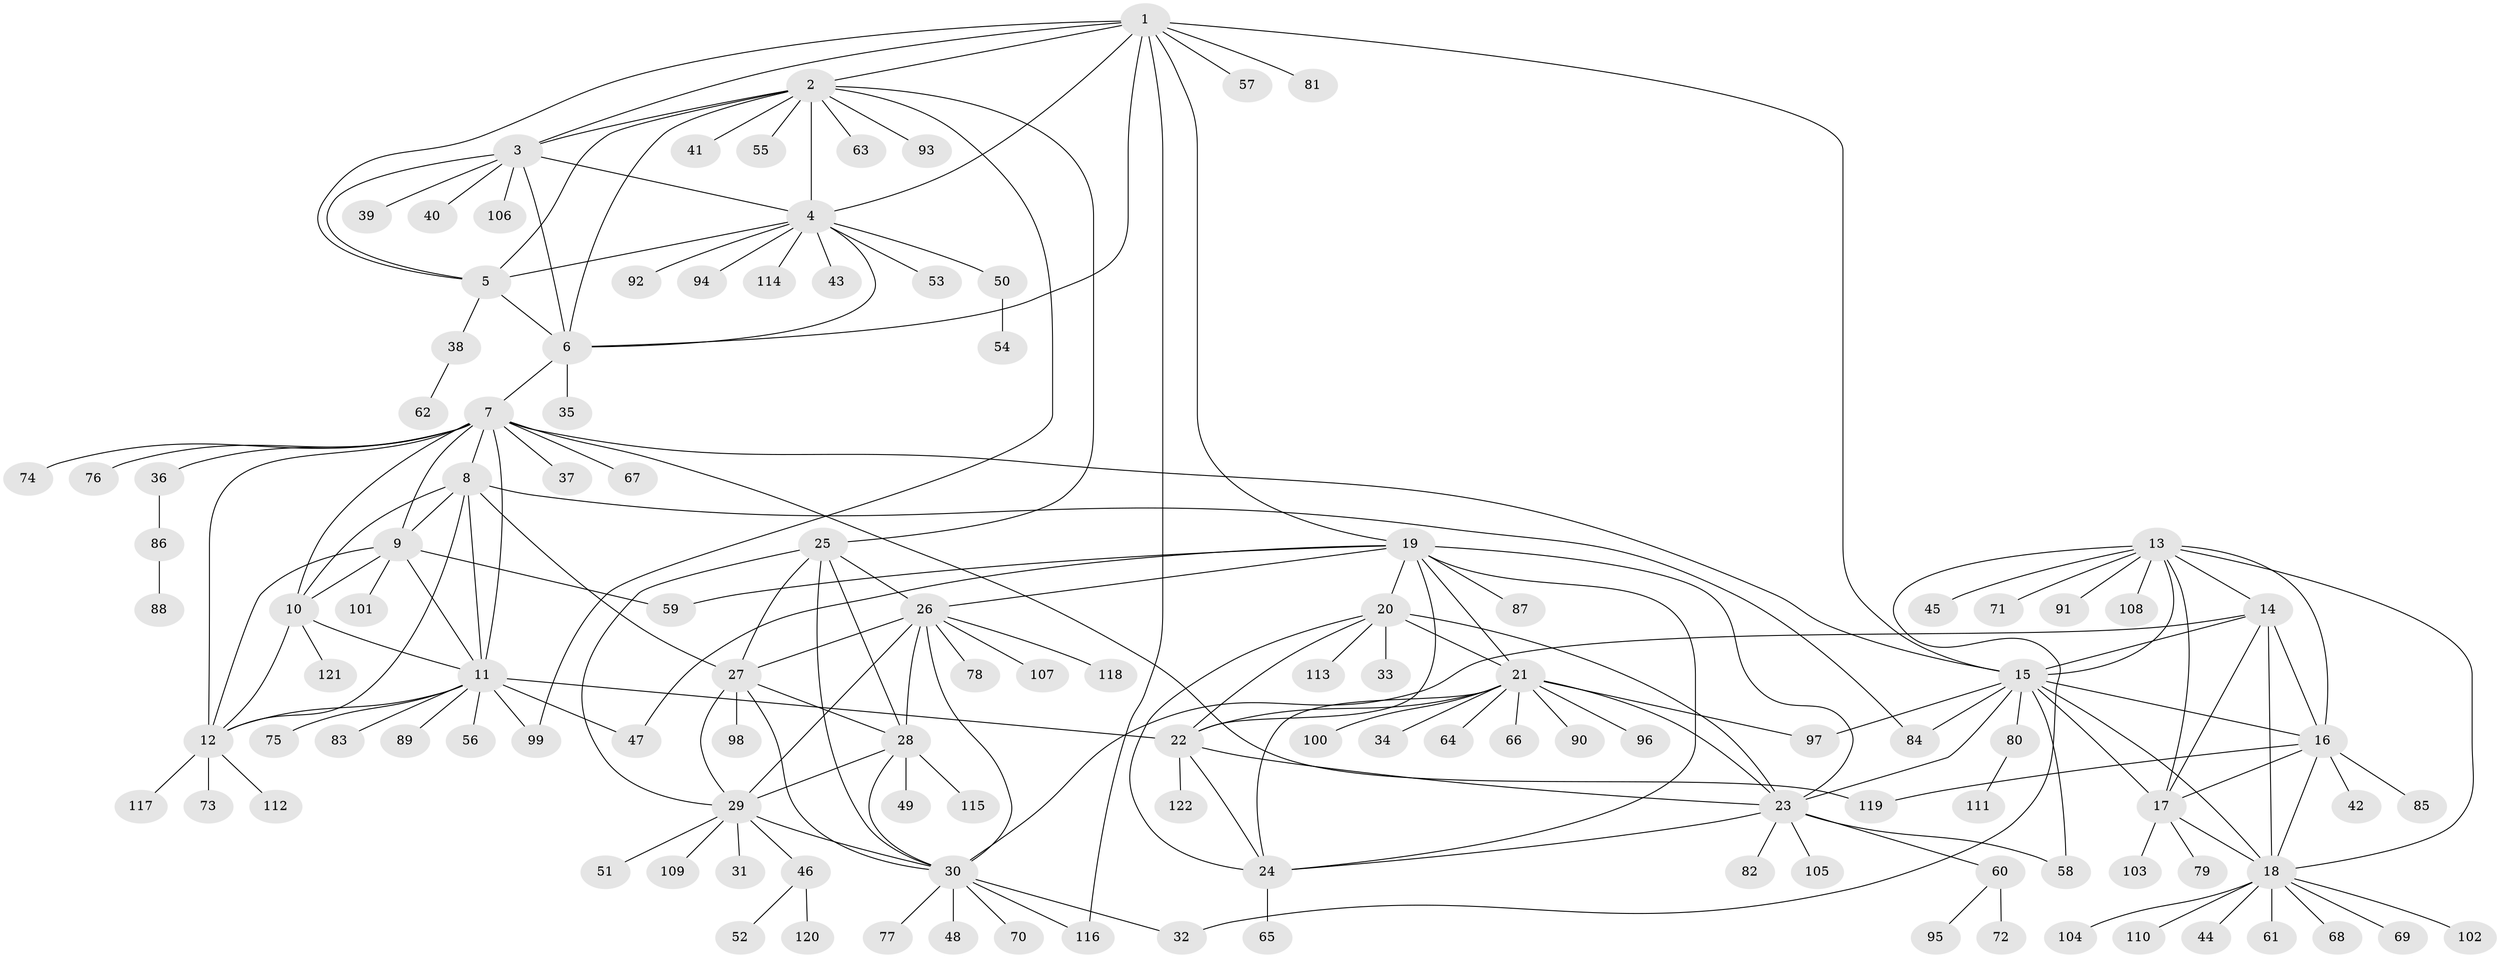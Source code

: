 // coarse degree distribution, {19: 0.01020408163265306, 10: 0.02040816326530612, 7: 0.061224489795918366, 6: 0.05102040816326531, 17: 0.01020408163265306, 5: 0.02040816326530612, 12: 0.01020408163265306, 9: 0.01020408163265306, 11: 0.02040816326530612, 15: 0.01020408163265306, 4: 0.01020408163265306, 8: 0.01020408163265306, 2: 0.12244897959183673, 1: 0.6326530612244898}
// Generated by graph-tools (version 1.1) at 2025/24/03/03/25 07:24:11]
// undirected, 122 vertices, 186 edges
graph export_dot {
graph [start="1"]
  node [color=gray90,style=filled];
  1;
  2;
  3;
  4;
  5;
  6;
  7;
  8;
  9;
  10;
  11;
  12;
  13;
  14;
  15;
  16;
  17;
  18;
  19;
  20;
  21;
  22;
  23;
  24;
  25;
  26;
  27;
  28;
  29;
  30;
  31;
  32;
  33;
  34;
  35;
  36;
  37;
  38;
  39;
  40;
  41;
  42;
  43;
  44;
  45;
  46;
  47;
  48;
  49;
  50;
  51;
  52;
  53;
  54;
  55;
  56;
  57;
  58;
  59;
  60;
  61;
  62;
  63;
  64;
  65;
  66;
  67;
  68;
  69;
  70;
  71;
  72;
  73;
  74;
  75;
  76;
  77;
  78;
  79;
  80;
  81;
  82;
  83;
  84;
  85;
  86;
  87;
  88;
  89;
  90;
  91;
  92;
  93;
  94;
  95;
  96;
  97;
  98;
  99;
  100;
  101;
  102;
  103;
  104;
  105;
  106;
  107;
  108;
  109;
  110;
  111;
  112;
  113;
  114;
  115;
  116;
  117;
  118;
  119;
  120;
  121;
  122;
  1 -- 2;
  1 -- 3;
  1 -- 4;
  1 -- 5;
  1 -- 6;
  1 -- 15;
  1 -- 19;
  1 -- 57;
  1 -- 81;
  1 -- 116;
  2 -- 3;
  2 -- 4;
  2 -- 5;
  2 -- 6;
  2 -- 25;
  2 -- 41;
  2 -- 55;
  2 -- 63;
  2 -- 93;
  2 -- 99;
  3 -- 4;
  3 -- 5;
  3 -- 6;
  3 -- 39;
  3 -- 40;
  3 -- 106;
  4 -- 5;
  4 -- 6;
  4 -- 43;
  4 -- 50;
  4 -- 53;
  4 -- 92;
  4 -- 94;
  4 -- 114;
  5 -- 6;
  5 -- 38;
  6 -- 7;
  6 -- 35;
  7 -- 8;
  7 -- 9;
  7 -- 10;
  7 -- 11;
  7 -- 12;
  7 -- 15;
  7 -- 36;
  7 -- 37;
  7 -- 67;
  7 -- 74;
  7 -- 76;
  7 -- 119;
  8 -- 9;
  8 -- 10;
  8 -- 11;
  8 -- 12;
  8 -- 27;
  8 -- 84;
  9 -- 10;
  9 -- 11;
  9 -- 12;
  9 -- 59;
  9 -- 101;
  10 -- 11;
  10 -- 12;
  10 -- 121;
  11 -- 12;
  11 -- 22;
  11 -- 47;
  11 -- 56;
  11 -- 75;
  11 -- 83;
  11 -- 89;
  11 -- 99;
  12 -- 73;
  12 -- 112;
  12 -- 117;
  13 -- 14;
  13 -- 15;
  13 -- 16;
  13 -- 17;
  13 -- 18;
  13 -- 32;
  13 -- 45;
  13 -- 71;
  13 -- 91;
  13 -- 108;
  14 -- 15;
  14 -- 16;
  14 -- 17;
  14 -- 18;
  14 -- 30;
  15 -- 16;
  15 -- 17;
  15 -- 18;
  15 -- 23;
  15 -- 58;
  15 -- 80;
  15 -- 84;
  15 -- 97;
  16 -- 17;
  16 -- 18;
  16 -- 42;
  16 -- 85;
  16 -- 119;
  17 -- 18;
  17 -- 79;
  17 -- 103;
  18 -- 44;
  18 -- 61;
  18 -- 68;
  18 -- 69;
  18 -- 102;
  18 -- 104;
  18 -- 110;
  19 -- 20;
  19 -- 21;
  19 -- 22;
  19 -- 23;
  19 -- 24;
  19 -- 26;
  19 -- 47;
  19 -- 59;
  19 -- 87;
  20 -- 21;
  20 -- 22;
  20 -- 23;
  20 -- 24;
  20 -- 33;
  20 -- 113;
  21 -- 22;
  21 -- 23;
  21 -- 24;
  21 -- 34;
  21 -- 64;
  21 -- 66;
  21 -- 90;
  21 -- 96;
  21 -- 97;
  21 -- 100;
  22 -- 23;
  22 -- 24;
  22 -- 122;
  23 -- 24;
  23 -- 58;
  23 -- 60;
  23 -- 82;
  23 -- 105;
  24 -- 65;
  25 -- 26;
  25 -- 27;
  25 -- 28;
  25 -- 29;
  25 -- 30;
  26 -- 27;
  26 -- 28;
  26 -- 29;
  26 -- 30;
  26 -- 78;
  26 -- 107;
  26 -- 118;
  27 -- 28;
  27 -- 29;
  27 -- 30;
  27 -- 98;
  28 -- 29;
  28 -- 30;
  28 -- 49;
  28 -- 115;
  29 -- 30;
  29 -- 31;
  29 -- 46;
  29 -- 51;
  29 -- 109;
  30 -- 32;
  30 -- 48;
  30 -- 70;
  30 -- 77;
  30 -- 116;
  36 -- 86;
  38 -- 62;
  46 -- 52;
  46 -- 120;
  50 -- 54;
  60 -- 72;
  60 -- 95;
  80 -- 111;
  86 -- 88;
}
